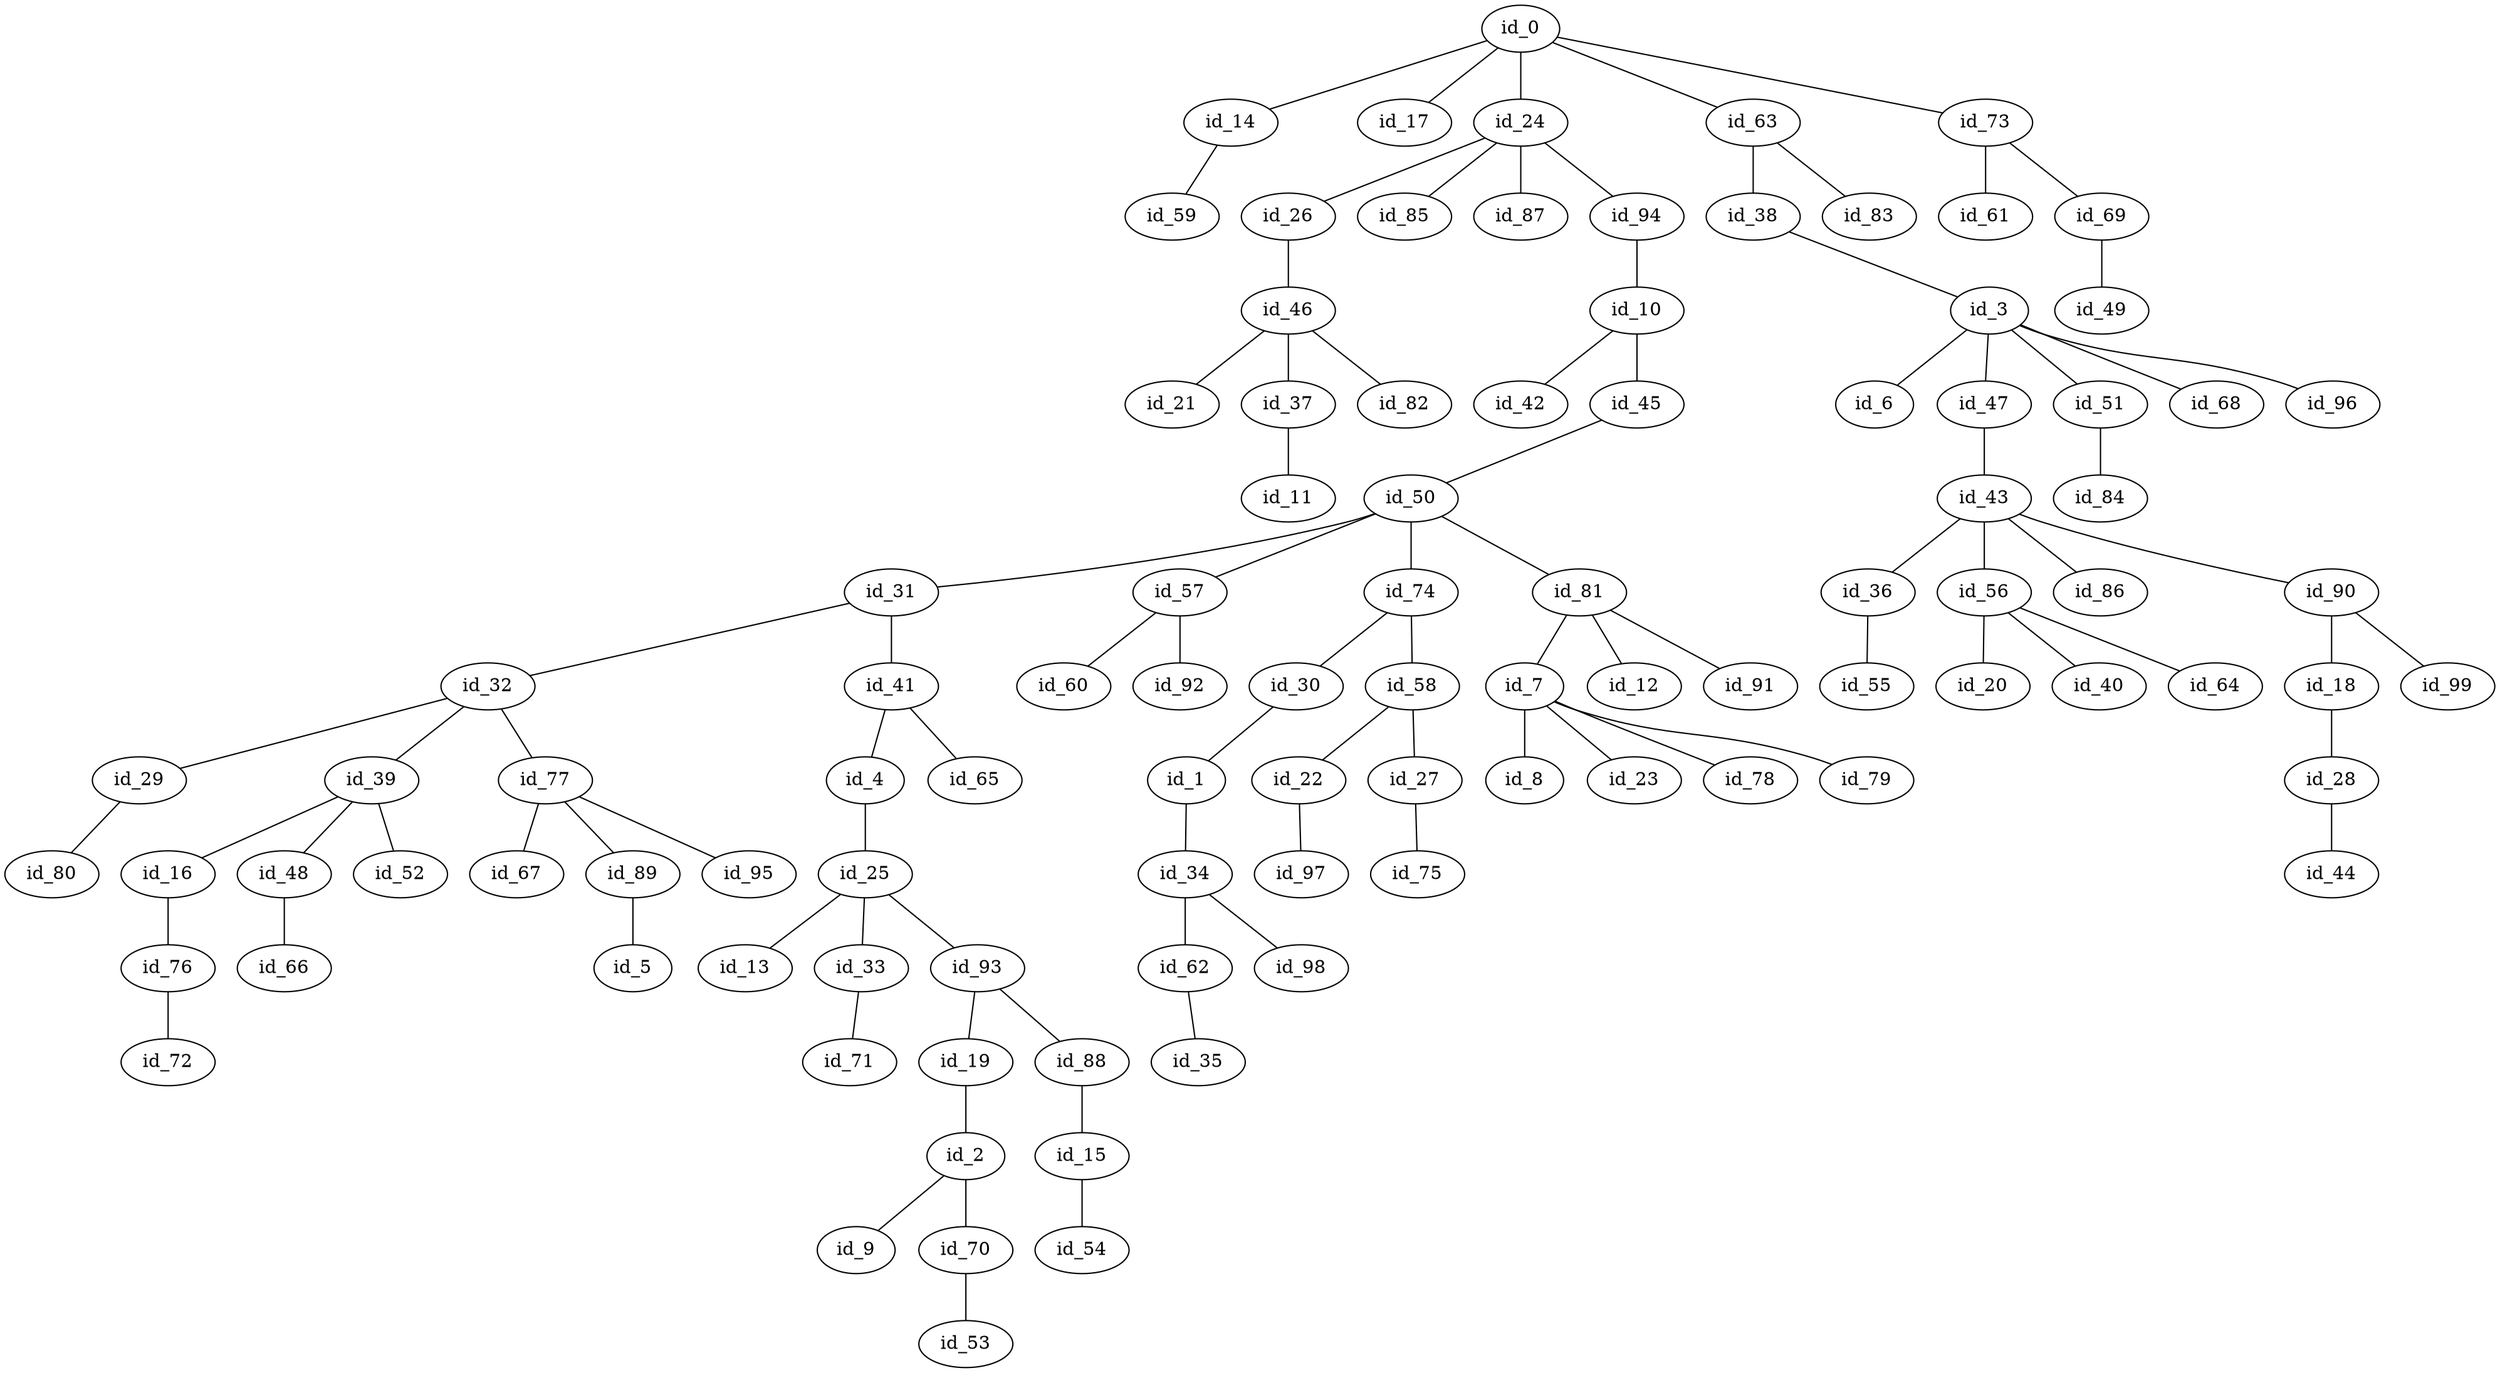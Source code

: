 graph GR{
id_0;
id_1;
id_2;
id_3;
id_4;
id_5;
id_6;
id_7;
id_8;
id_9;
id_10;
id_11;
id_12;
id_13;
id_14;
id_15;
id_16;
id_17;
id_18;
id_19;
id_20;
id_21;
id_22;
id_23;
id_24;
id_25;
id_26;
id_27;
id_28;
id_29;
id_30;
id_31;
id_32;
id_33;
id_34;
id_35;
id_36;
id_37;
id_38;
id_39;
id_40;
id_41;
id_42;
id_43;
id_44;
id_45;
id_46;
id_47;
id_48;
id_49;
id_50;
id_51;
id_52;
id_53;
id_54;
id_55;
id_56;
id_57;
id_58;
id_59;
id_60;
id_61;
id_62;
id_63;
id_64;
id_65;
id_66;
id_67;
id_68;
id_69;
id_70;
id_71;
id_72;
id_73;
id_74;
id_75;
id_76;
id_77;
id_78;
id_79;
id_80;
id_81;
id_82;
id_83;
id_84;
id_85;
id_86;
id_87;
id_88;
id_89;
id_90;
id_91;
id_92;
id_93;
id_94;
id_95;
id_96;
id_97;
id_98;
id_99;
id_30--id_1;
id_19--id_2;
id_38--id_3;
id_41--id_4;
id_89--id_5;
id_3--id_6;
id_81--id_7;
id_7--id_8;
id_2--id_9;
id_94--id_10;
id_37--id_11;
id_81--id_12;
id_25--id_13;
id_0--id_14;
id_88--id_15;
id_39--id_16;
id_0--id_17;
id_90--id_18;
id_93--id_19;
id_56--id_20;
id_46--id_21;
id_58--id_22;
id_7--id_23;
id_0--id_24;
id_4--id_25;
id_24--id_26;
id_58--id_27;
id_18--id_28;
id_32--id_29;
id_74--id_30;
id_50--id_31;
id_31--id_32;
id_25--id_33;
id_1--id_34;
id_62--id_35;
id_43--id_36;
id_46--id_37;
id_63--id_38;
id_32--id_39;
id_56--id_40;
id_31--id_41;
id_10--id_42;
id_47--id_43;
id_28--id_44;
id_10--id_45;
id_26--id_46;
id_3--id_47;
id_39--id_48;
id_69--id_49;
id_45--id_50;
id_3--id_51;
id_39--id_52;
id_70--id_53;
id_15--id_54;
id_36--id_55;
id_43--id_56;
id_50--id_57;
id_74--id_58;
id_14--id_59;
id_57--id_60;
id_73--id_61;
id_34--id_62;
id_0--id_63;
id_56--id_64;
id_41--id_65;
id_48--id_66;
id_77--id_67;
id_3--id_68;
id_73--id_69;
id_2--id_70;
id_33--id_71;
id_76--id_72;
id_0--id_73;
id_50--id_74;
id_27--id_75;
id_16--id_76;
id_32--id_77;
id_7--id_78;
id_7--id_79;
id_29--id_80;
id_50--id_81;
id_46--id_82;
id_63--id_83;
id_51--id_84;
id_24--id_85;
id_43--id_86;
id_24--id_87;
id_93--id_88;
id_77--id_89;
id_43--id_90;
id_81--id_91;
id_57--id_92;
id_25--id_93;
id_24--id_94;
id_77--id_95;
id_3--id_96;
id_22--id_97;
id_34--id_98;
id_90--id_99;
}